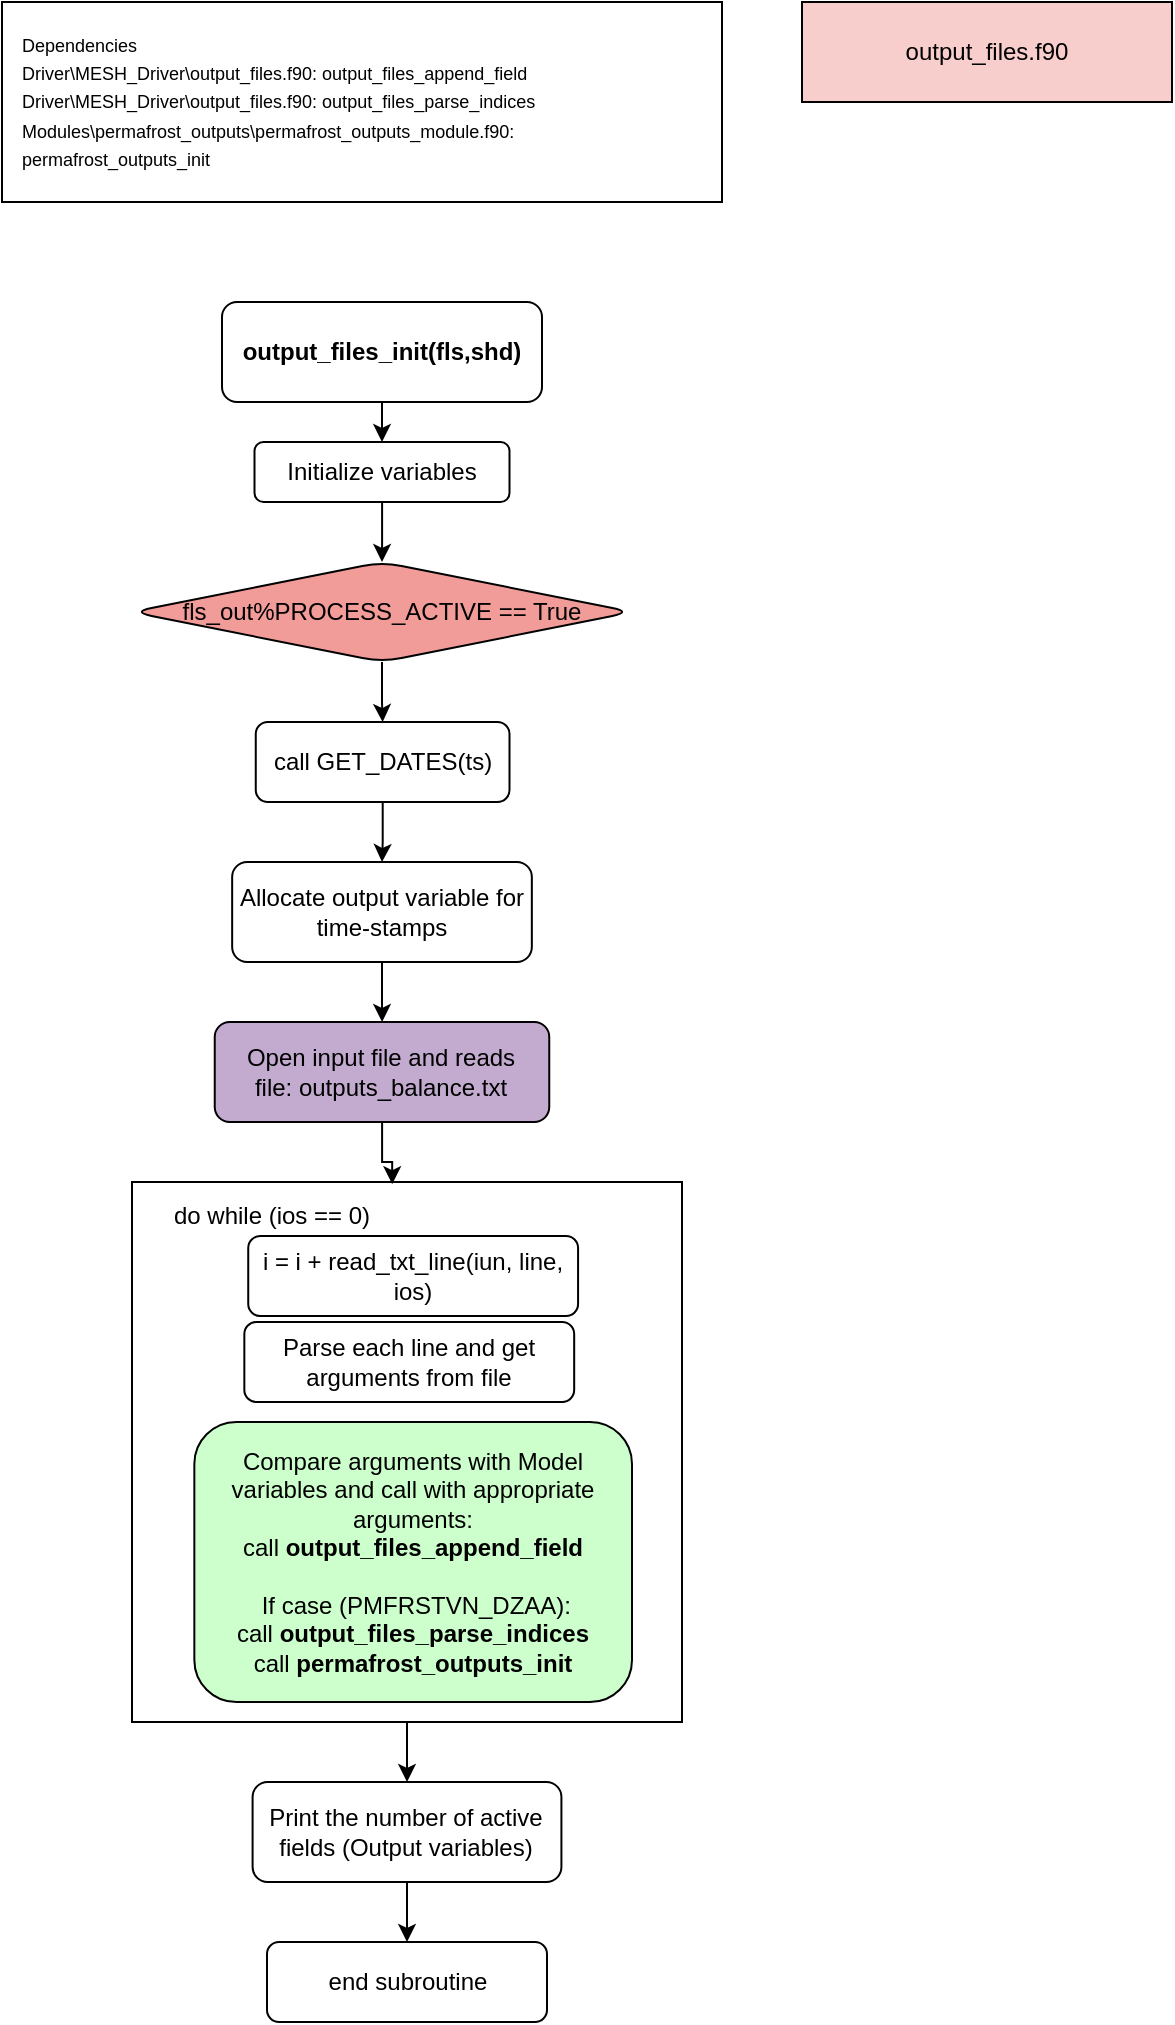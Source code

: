 <mxfile version="24.7.14">
  <diagram id="Dpt_Ek3JITvLgho4wC-q" name="Page-1">
    <mxGraphModel dx="1666" dy="749" grid="1" gridSize="10" guides="1" tooltips="1" connect="1" arrows="1" fold="1" page="1" pageScale="1" pageWidth="850" pageHeight="1100" math="0" shadow="0">
      <root>
        <mxCell id="0" />
        <mxCell id="1" parent="0" />
        <mxCell id="TAI5K7pfTAFH4h0fYnE8-5" value="output_files.f90" style="rounded=0;whiteSpace=wrap;html=1;fillColor=#F8CECC;" vertex="1" parent="1">
          <mxGeometry x="410" y="10" width="185" height="50" as="geometry" />
        </mxCell>
        <mxCell id="TAI5K7pfTAFH4h0fYnE8-6" value="" style="group" vertex="1" connectable="0" parent="1">
          <mxGeometry x="10" y="10" width="360" height="100" as="geometry" />
        </mxCell>
        <mxCell id="TAI5K7pfTAFH4h0fYnE8-7" value="" style="rounded=0;whiteSpace=wrap;html=1;" vertex="1" parent="TAI5K7pfTAFH4h0fYnE8-6">
          <mxGeometry width="360" height="100" as="geometry" />
        </mxCell>
        <mxCell id="TAI5K7pfTAFH4h0fYnE8-8" value="&lt;font style=&quot;font-size: 9px;&quot;&gt;Dependencies&lt;/font&gt;&lt;div&gt;&lt;div&gt;&lt;font style=&quot;font-size: 9px;&quot;&gt;Driver\MESH_Driver\output_files.f90: output_files_append_field&lt;/font&gt;&lt;/div&gt;&lt;div&gt;&lt;font style=&quot;font-size: 9px;&quot;&gt;Driver\MESH_Driver\output_files.f90: output_files_parse_indices&lt;/font&gt;&lt;/div&gt;&lt;div&gt;&lt;font style=&quot;font-size: 9px;&quot;&gt;Modules\permafrost_outputs\permafrost_outputs_module.f90: permafrost_outputs_init&lt;/font&gt;&lt;/div&gt;&lt;/div&gt;" style="text;html=1;align=left;verticalAlign=middle;whiteSpace=wrap;rounded=0;" vertex="1" parent="TAI5K7pfTAFH4h0fYnE8-6">
          <mxGeometry x="8.307" width="342.693" height="97.297" as="geometry" />
        </mxCell>
        <mxCell id="TAI5K7pfTAFH4h0fYnE8-9" value="" style="edgeStyle=orthogonalEdgeStyle;rounded=0;orthogonalLoop=1;jettySize=auto;html=1;" edge="1" parent="1" source="TAI5K7pfTAFH4h0fYnE8-10" target="TAI5K7pfTAFH4h0fYnE8-12">
          <mxGeometry relative="1" as="geometry" />
        </mxCell>
        <mxCell id="TAI5K7pfTAFH4h0fYnE8-10" value="&lt;b&gt;output_files_init(fls,shd)&lt;/b&gt;" style="rounded=1;whiteSpace=wrap;html=1;" vertex="1" parent="1">
          <mxGeometry x="120" y="160" width="160" height="50" as="geometry" />
        </mxCell>
        <mxCell id="TAI5K7pfTAFH4h0fYnE8-19" style="edgeStyle=orthogonalEdgeStyle;rounded=0;orthogonalLoop=1;jettySize=auto;html=1;" edge="1" parent="1" source="TAI5K7pfTAFH4h0fYnE8-12" target="TAI5K7pfTAFH4h0fYnE8-18">
          <mxGeometry relative="1" as="geometry" />
        </mxCell>
        <mxCell id="TAI5K7pfTAFH4h0fYnE8-12" value="&lt;div&gt;Initialize variables&lt;/div&gt;" style="whiteSpace=wrap;html=1;rounded=1;" vertex="1" parent="1">
          <mxGeometry x="136.25" y="230" width="127.5" height="30" as="geometry" />
        </mxCell>
        <mxCell id="TAI5K7pfTAFH4h0fYnE8-17" value="end subroutine" style="whiteSpace=wrap;html=1;rounded=1;" vertex="1" parent="1">
          <mxGeometry x="142.5" y="980" width="140" height="40" as="geometry" />
        </mxCell>
        <mxCell id="TAI5K7pfTAFH4h0fYnE8-21" style="edgeStyle=orthogonalEdgeStyle;rounded=0;orthogonalLoop=1;jettySize=auto;html=1;entryX=0.5;entryY=0;entryDx=0;entryDy=0;" edge="1" parent="1" source="TAI5K7pfTAFH4h0fYnE8-18" target="TAI5K7pfTAFH4h0fYnE8-20">
          <mxGeometry relative="1" as="geometry" />
        </mxCell>
        <mxCell id="TAI5K7pfTAFH4h0fYnE8-18" value="&lt;div&gt;fls_out%PROCESS_ACTIVE == True&lt;/div&gt;" style="rhombus;whiteSpace=wrap;html=1;rounded=1;fillColor=#F19C99;" vertex="1" parent="1">
          <mxGeometry x="75" y="290" width="250" height="50" as="geometry" />
        </mxCell>
        <mxCell id="TAI5K7pfTAFH4h0fYnE8-23" value="" style="edgeStyle=orthogonalEdgeStyle;rounded=0;orthogonalLoop=1;jettySize=auto;html=1;" edge="1" parent="1" source="TAI5K7pfTAFH4h0fYnE8-20" target="TAI5K7pfTAFH4h0fYnE8-22">
          <mxGeometry relative="1" as="geometry" />
        </mxCell>
        <mxCell id="TAI5K7pfTAFH4h0fYnE8-20" value="&lt;div&gt;call GET_DATES(ts)&lt;/div&gt;" style="whiteSpace=wrap;html=1;rounded=1;" vertex="1" parent="1">
          <mxGeometry x="136.88" y="370" width="126.87" height="40" as="geometry" />
        </mxCell>
        <mxCell id="TAI5K7pfTAFH4h0fYnE8-25" value="" style="edgeStyle=orthogonalEdgeStyle;rounded=0;orthogonalLoop=1;jettySize=auto;html=1;" edge="1" parent="1" source="TAI5K7pfTAFH4h0fYnE8-22" target="TAI5K7pfTAFH4h0fYnE8-24">
          <mxGeometry relative="1" as="geometry" />
        </mxCell>
        <mxCell id="TAI5K7pfTAFH4h0fYnE8-22" value="Allocate output variable for time-stamps" style="whiteSpace=wrap;html=1;rounded=1;" vertex="1" parent="1">
          <mxGeometry x="125.08" y="440" width="149.84" height="50" as="geometry" />
        </mxCell>
        <mxCell id="TAI5K7pfTAFH4h0fYnE8-24" value="Open input file and reads file:&amp;nbsp;outputs_balance.txt" style="whiteSpace=wrap;html=1;rounded=1;fillColor=#C3ABD0;" vertex="1" parent="1">
          <mxGeometry x="116.37" y="520" width="167.26" height="50" as="geometry" />
        </mxCell>
        <mxCell id="TAI5K7pfTAFH4h0fYnE8-33" style="edgeStyle=orthogonalEdgeStyle;rounded=0;orthogonalLoop=1;jettySize=auto;html=1;entryX=0.5;entryY=0;entryDx=0;entryDy=0;" edge="1" parent="1" source="TAI5K7pfTAFH4h0fYnE8-27" target="TAI5K7pfTAFH4h0fYnE8-32">
          <mxGeometry relative="1" as="geometry" />
        </mxCell>
        <mxCell id="TAI5K7pfTAFH4h0fYnE8-27" value="" style="rounded=0;whiteSpace=wrap;html=1;" vertex="1" parent="1">
          <mxGeometry x="75" y="600" width="275" height="270" as="geometry" />
        </mxCell>
        <mxCell id="TAI5K7pfTAFH4h0fYnE8-26" value="Parse each line and get arguments from file" style="whiteSpace=wrap;html=1;rounded=1;" vertex="1" parent="1">
          <mxGeometry x="131.17" y="670" width="164.92" height="40" as="geometry" />
        </mxCell>
        <mxCell id="TAI5K7pfTAFH4h0fYnE8-28" value="Compare arguments with Model variables and call with appropriate arguments:&lt;br&gt;call &lt;b&gt;output_files_append_field&lt;/b&gt;&lt;div&gt;&lt;b&gt;&lt;br&gt;&lt;/b&gt;&lt;/div&gt;&lt;div&gt;&amp;nbsp;If&amp;nbsp;&lt;span style=&quot;background-color: initial;&quot;&gt;case (PMFRSTVN_DZAA):&lt;/span&gt;&lt;/div&gt;&lt;div&gt;&lt;span style=&quot;background-color: initial;&quot;&gt;call &lt;b&gt;output_files_parse_indices&lt;/b&gt;&lt;br&gt;&lt;/span&gt;&lt;/div&gt;&lt;div&gt;&lt;span style=&quot;background-color: initial;&quot;&gt;call &lt;b&gt;permafrost_outputs_init&lt;/b&gt;&lt;br&gt;&lt;/span&gt;&lt;/div&gt;" style="whiteSpace=wrap;html=1;rounded=1;fillColor=#CCFFCC;" vertex="1" parent="1">
          <mxGeometry x="106.17" y="720" width="218.83" height="140" as="geometry" />
        </mxCell>
        <mxCell id="TAI5K7pfTAFH4h0fYnE8-29" style="edgeStyle=orthogonalEdgeStyle;rounded=0;orthogonalLoop=1;jettySize=auto;html=1;entryX=0.473;entryY=0.004;entryDx=0;entryDy=0;entryPerimeter=0;" edge="1" parent="1" source="TAI5K7pfTAFH4h0fYnE8-24" target="TAI5K7pfTAFH4h0fYnE8-27">
          <mxGeometry relative="1" as="geometry" />
        </mxCell>
        <mxCell id="TAI5K7pfTAFH4h0fYnE8-30" value="do while (ios == 0)" style="text;html=1;align=center;verticalAlign=middle;whiteSpace=wrap;rounded=0;" vertex="1" parent="1">
          <mxGeometry x="80" y="607" width="130" height="20" as="geometry" />
        </mxCell>
        <mxCell id="TAI5K7pfTAFH4h0fYnE8-31" value="i = i + read_txt_line(iun, line, ios)" style="whiteSpace=wrap;html=1;rounded=1;" vertex="1" parent="1">
          <mxGeometry x="133.12" y="627" width="164.92" height="40" as="geometry" />
        </mxCell>
        <mxCell id="TAI5K7pfTAFH4h0fYnE8-34" style="edgeStyle=orthogonalEdgeStyle;rounded=0;orthogonalLoop=1;jettySize=auto;html=1;entryX=0.5;entryY=0;entryDx=0;entryDy=0;" edge="1" parent="1" source="TAI5K7pfTAFH4h0fYnE8-32" target="TAI5K7pfTAFH4h0fYnE8-17">
          <mxGeometry relative="1" as="geometry" />
        </mxCell>
        <mxCell id="TAI5K7pfTAFH4h0fYnE8-32" value="Print the number of active fields (Output variables)" style="whiteSpace=wrap;html=1;rounded=1;" vertex="1" parent="1">
          <mxGeometry x="135.3" y="900" width="154.41" height="50" as="geometry" />
        </mxCell>
      </root>
    </mxGraphModel>
  </diagram>
</mxfile>
